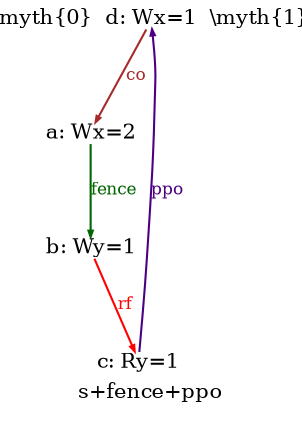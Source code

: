/* Generated, do not edit, edit img/s+lwsync+addr.litmus instead */
digraph G {

splines=spline;

/* legend */
fontsize=10;
label="s+fence+ppo";


/* the unlocked events */
proc0_label_node [shape=none, fontsize=10, label="\\myth{0}", pos="1.000000,0.588000!", fixedsize=true, width=0.455000, height=0.091875]
eiid0 [label="a: Wx=2", shape="none", fontsize=10, pos="1.000000,0.367500!", fixedsize="true", height="0.138889", width="0.486111"];
eiid1 [label="b: Wy=1", shape="none", fontsize=10, pos="1.000000,0.000000!", fixedsize="true", height="0.138889", width="0.486111"];
proc1_label_node [shape=none, fontsize=10, label="\\myth{1}", pos="1.700000,0.588000!", fixedsize=true, width=0.455000, height=0.091875]
eiid2 [label="c: Ry=1", shape="none", fontsize=10, pos="1.700000,0.367500!", fixedsize="true", height="0.138889", width="0.486111"];
eiid3 [label="d: Wx=1", shape="none", fontsize=10, pos="1.700000,0.000000!", fixedsize="true", height="0.138889", width="0.486111"];

/* the intra_causality_data edges */


/* the intra_causality_control edges */

/* the poi edges */
/* the rfmap edges */
eiid1 -> eiid2 [label="rf", color="red", fontcolor="red", fontsize=8, arrowsize="0.300000"];


/* The viewed-before edges */
eiid3 -> eiid2 [label="ppo", color="indigo", fontcolor="indigo", fontsize=8, arrowsize="0.300000", dir="back"];
eiid0 -> eiid1 [label="fence", color="darkgreen", fontcolor="darkgreen", fontsize=8, arrowsize="0.300000"];
eiid3 -> eiid0 [label="co", color="brown", fontcolor="brown", fontsize=8, arrowsize="0.300000"];
}
